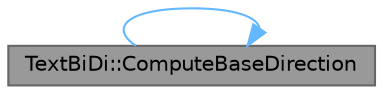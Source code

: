 digraph "TextBiDi::ComputeBaseDirection"
{
 // INTERACTIVE_SVG=YES
 // LATEX_PDF_SIZE
  bgcolor="transparent";
  edge [fontname=Helvetica,fontsize=10,labelfontname=Helvetica,labelfontsize=10];
  node [fontname=Helvetica,fontsize=10,shape=box,height=0.2,width=0.4];
  rankdir="LR";
  Node1 [id="Node000001",label="TextBiDi::ComputeBaseDirection",height=0.2,width=0.4,color="gray40", fillcolor="grey60", style="filled", fontcolor="black",tooltip="Utility function which will compute the base direction of the given text."];
  Node1 -> Node1 [id="edge1_Node000001_Node000001",color="steelblue1",style="solid",tooltip=" "];
}
